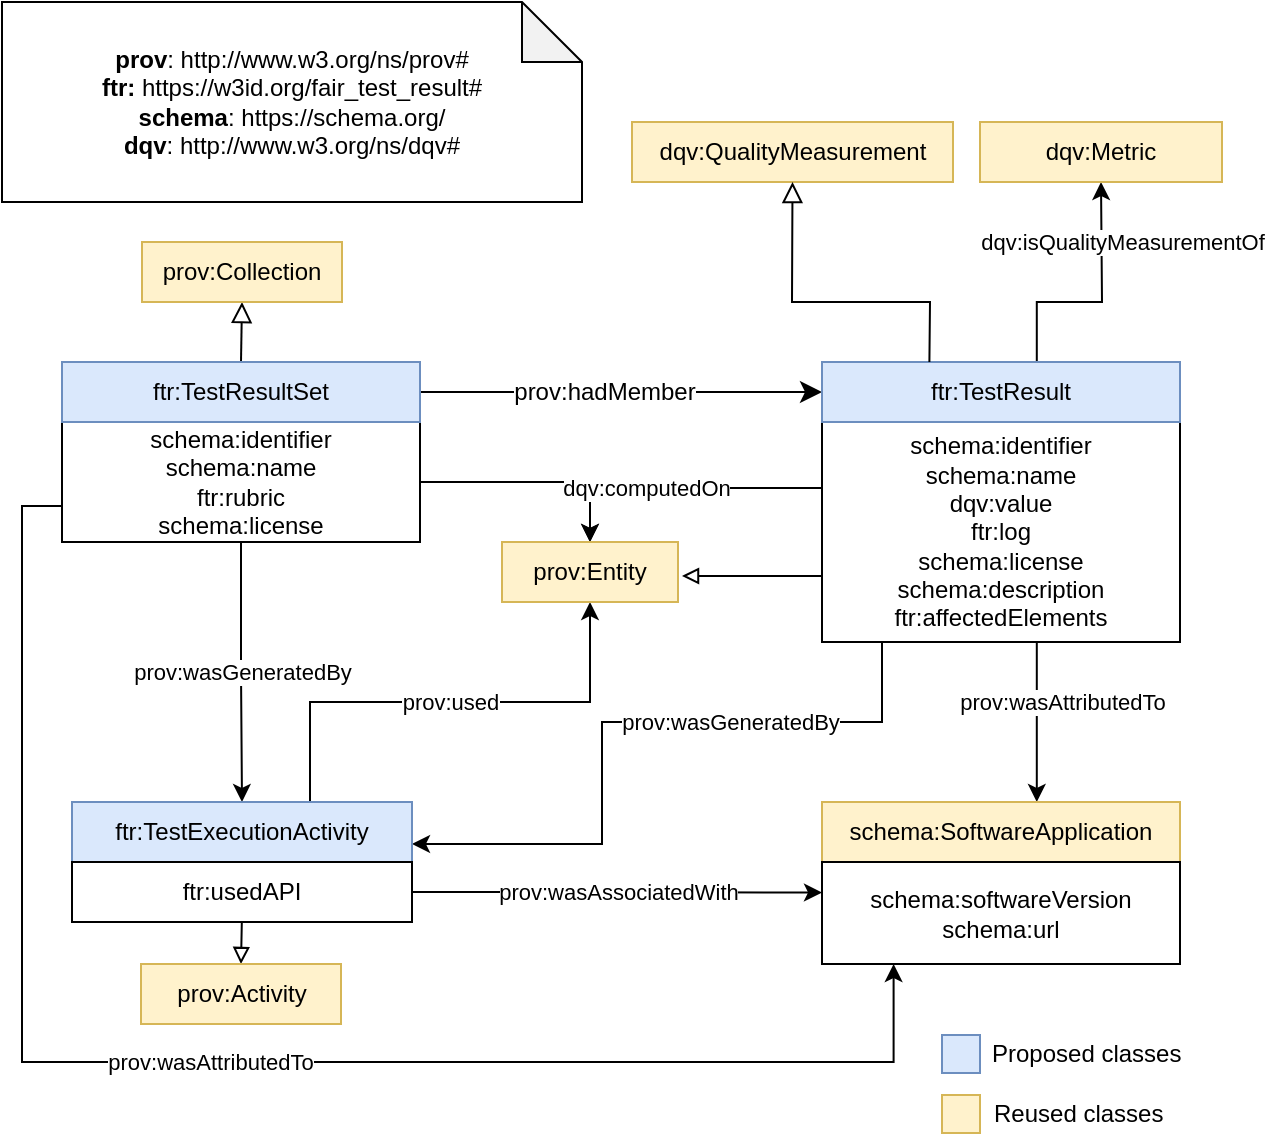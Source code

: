 <mxfile version="24.0.7" type="device">
  <diagram name="Page-1" id="vlnbumIxQ-X_5d-MInLh">
    <mxGraphModel dx="1050" dy="546" grid="1" gridSize="10" guides="1" tooltips="1" connect="1" arrows="1" fold="1" page="1" pageScale="1" pageWidth="850" pageHeight="1100" math="0" shadow="0">
      <root>
        <mxCell id="0" />
        <mxCell id="1" parent="0" />
        <mxCell id="vI-MFLkhHtfMaqCm2XP_-1" value="" style="endArrow=block;html=1;fontColor=#000099;exitX=0.5;exitY=0;exitDx=0;exitDy=0;endFill=0;entryX=0.5;entryY=1;entryDx=0;entryDy=0;endSize=8;arcSize=0;rounded=0;" parent="1" source="vI-MFLkhHtfMaqCm2XP_-10" target="vI-MFLkhHtfMaqCm2XP_-2" edge="1">
          <mxGeometry width="50" height="50" relative="1" as="geometry">
            <mxPoint x="-45" y="160" as="sourcePoint" />
            <mxPoint x="113.0" y="160" as="targetPoint" />
          </mxGeometry>
        </mxCell>
        <mxCell id="vI-MFLkhHtfMaqCm2XP_-2" value="prov:Collection" style="rounded=0;whiteSpace=wrap;html=1;snapToPoint=1;points=[[0.1,0],[0.2,0],[0.3,0],[0.4,0],[0.5,0],[0.6,0],[0.7,0],[0.8,0],[0.9,0],[0,0.1],[0,0.3],[0,0.5],[0,0.7],[0,0.9],[0.1,1],[0.2,1],[0.3,1],[0.4,1],[0.5,1],[0.6,1],[0.7,1],[0.8,1],[0.9,1],[1,0.1],[1,0.3],[1,0.5],[1,0.7],[1,0.9]];fillColor=#fff2cc;strokeColor=#d6b656;" parent="1" vertex="1">
          <mxGeometry x="180" y="140" width="100" height="30" as="geometry" />
        </mxCell>
        <mxCell id="vI-MFLkhHtfMaqCm2XP_-6" value="" style="endArrow=classic;html=1;exitX=1;exitY=0.5;exitDx=0;exitDy=0;entryX=0;entryY=0.5;entryDx=0;entryDy=0;endSize=8;arcSize=0;rounded=0;" parent="1" source="vI-MFLkhHtfMaqCm2XP_-10" target="vI-MFLkhHtfMaqCm2XP_-12" edge="1">
          <mxGeometry width="50" height="50" relative="1" as="geometry">
            <mxPoint x="210" y="308.33" as="sourcePoint" />
            <mxPoint x="422.0" y="308.33" as="targetPoint" />
          </mxGeometry>
        </mxCell>
        <mxCell id="vI-MFLkhHtfMaqCm2XP_-7" value="prov:hadMember" style="text;html=1;align=center;verticalAlign=middle;resizable=0;points=[];labelBackgroundColor=#ffffff;" parent="vI-MFLkhHtfMaqCm2XP_-6" vertex="1" connectable="0">
          <mxGeometry x="-0.127" relative="1" as="geometry">
            <mxPoint x="4.17" as="offset" />
          </mxGeometry>
        </mxCell>
        <mxCell id="vI-MFLkhHtfMaqCm2XP_-8" value="&lt;div&gt;&lt;b&gt;prov&lt;/b&gt;: http://www.w3.org/ns/prov#&lt;/div&gt;&lt;div&gt;&lt;b&gt;ftr:&lt;/b&gt; https://w3id.org/fair_test_result#&lt;br&gt;&lt;b&gt;schema&lt;/b&gt;: https://schema.org/&lt;/div&gt;&lt;div&gt;&lt;b&gt;dqv&lt;/b&gt;: http://www.w3.org/ns/dqv#&lt;/div&gt;" style="shape=note;whiteSpace=wrap;html=1;backgroundOutline=1;darkOpacity=0.05;" parent="1" vertex="1">
          <mxGeometry x="110" y="20" width="290" height="100" as="geometry" />
        </mxCell>
        <mxCell id="vI-MFLkhHtfMaqCm2XP_-19" value="prov:wasGeneratedBy" style="edgeStyle=orthogonalEdgeStyle;rounded=0;orthogonalLoop=1;jettySize=auto;html=1;exitX=0.5;exitY=1;exitDx=0;exitDy=0;entryX=0.5;entryY=0;entryDx=0;entryDy=0;" parent="1" source="vI-MFLkhHtfMaqCm2XP_-9" target="vI-MFLkhHtfMaqCm2XP_-18" edge="1">
          <mxGeometry relative="1" as="geometry" />
        </mxCell>
        <mxCell id="66F9Ok_NJKWJVduE16Qd-2" style="edgeStyle=orthogonalEdgeStyle;rounded=0;orthogonalLoop=1;jettySize=auto;html=1;exitX=1;exitY=0.5;exitDx=0;exitDy=0;entryX=0.5;entryY=0;entryDx=0;entryDy=0;" edge="1" parent="1" source="vI-MFLkhHtfMaqCm2XP_-9" target="vI-MFLkhHtfMaqCm2XP_-21">
          <mxGeometry relative="1" as="geometry" />
        </mxCell>
        <mxCell id="66F9Ok_NJKWJVduE16Qd-4" value="prov:wasAttributedTo" style="edgeStyle=orthogonalEdgeStyle;rounded=0;orthogonalLoop=1;jettySize=auto;html=1;exitX=0;exitY=0.7;exitDx=0;exitDy=0;entryX=0.2;entryY=1;entryDx=0;entryDy=0;" edge="1" parent="1" source="vI-MFLkhHtfMaqCm2XP_-9" target="vI-MFLkhHtfMaqCm2XP_-29">
          <mxGeometry relative="1" as="geometry">
            <Array as="points">
              <mxPoint x="120" y="272" />
              <mxPoint x="120" y="550" />
              <mxPoint x="556" y="550" />
            </Array>
          </mxGeometry>
        </mxCell>
        <mxCell id="vI-MFLkhHtfMaqCm2XP_-9" value="schema:identifier&lt;br&gt;schema:name&lt;br&gt;ftr:rubric&lt;br&gt;schema:license" style="rounded=0;whiteSpace=wrap;html=1;snapToPoint=1;points=[[0.1,0],[0.2,0],[0.3,0],[0.4,0],[0.5,0],[0.6,0],[0.7,0],[0.8,0],[0.9,0],[0,0.1],[0,0.3],[0,0.5],[0,0.7],[0,0.9],[0.1,1],[0.2,1],[0.3,1],[0.4,1],[0.5,1],[0.6,1],[0.7,1],[0.8,1],[0.9,1],[1,0.1],[1,0.3],[1,0.5],[1,0.7],[1,0.9]];" parent="1" vertex="1">
          <mxGeometry x="140" y="230" width="179" height="60" as="geometry" />
        </mxCell>
        <mxCell id="vI-MFLkhHtfMaqCm2XP_-10" value="ftr:TestResultSet" style="rounded=0;whiteSpace=wrap;html=1;snapToPoint=1;points=[[0.1,0],[0.2,0],[0.3,0],[0.4,0],[0.5,0],[0.6,0],[0.7,0],[0.8,0],[0.9,0],[0,0.1],[0,0.3],[0,0.5],[0,0.7],[0,0.9],[0.1,1],[0.2,1],[0.3,1],[0.4,1],[0.5,1],[0.6,1],[0.7,1],[0.8,1],[0.9,1],[1,0.1],[1,0.3],[1,0.5],[1,0.7],[1,0.9]];fillColor=#dae8fc;strokeColor=#6c8ebf;" parent="1" vertex="1">
          <mxGeometry x="140" y="200.0" width="179" height="30" as="geometry" />
        </mxCell>
        <mxCell id="vI-MFLkhHtfMaqCm2XP_-20" value="prov:wasGeneratedBy" style="edgeStyle=orthogonalEdgeStyle;rounded=0;orthogonalLoop=1;jettySize=auto;html=1;exitX=0.162;exitY=1;exitDx=0;exitDy=0;entryX=1;entryY=0.7;entryDx=0;entryDy=0;exitPerimeter=0;" parent="1" source="vI-MFLkhHtfMaqCm2XP_-11" target="vI-MFLkhHtfMaqCm2XP_-18" edge="1">
          <mxGeometry x="-0.307" relative="1" as="geometry">
            <mxPoint x="400" y="410" as="targetPoint" />
            <mxPoint as="offset" />
            <Array as="points">
              <mxPoint x="550" y="340" />
              <mxPoint x="550" y="380" />
              <mxPoint x="410" y="380" />
              <mxPoint x="410" y="441" />
            </Array>
          </mxGeometry>
        </mxCell>
        <mxCell id="vI-MFLkhHtfMaqCm2XP_-23" value="dqv:computedOn" style="edgeStyle=orthogonalEdgeStyle;rounded=0;orthogonalLoop=1;jettySize=auto;html=1;exitX=0;exitY=0.3;exitDx=0;exitDy=0;entryX=0.5;entryY=0;entryDx=0;entryDy=0;" parent="1" source="vI-MFLkhHtfMaqCm2XP_-11" target="vI-MFLkhHtfMaqCm2XP_-21" edge="1">
          <mxGeometry x="0.233" relative="1" as="geometry">
            <mxPoint as="offset" />
          </mxGeometry>
        </mxCell>
        <mxCell id="4Ok5eEkKAuBObgln4hZ5-1" value="prov:wasAttributedTo" style="edgeStyle=orthogonalEdgeStyle;rounded=0;orthogonalLoop=1;jettySize=auto;html=1;exitX=0.6;exitY=1;exitDx=0;exitDy=0;entryX=0.6;entryY=0;entryDx=0;entryDy=0;" parent="1" source="vI-MFLkhHtfMaqCm2XP_-11" target="vI-MFLkhHtfMaqCm2XP_-27" edge="1">
          <mxGeometry x="-0.25" y="13" relative="1" as="geometry">
            <mxPoint as="offset" />
          </mxGeometry>
        </mxCell>
        <mxCell id="66F9Ok_NJKWJVduE16Qd-5" style="edgeStyle=orthogonalEdgeStyle;rounded=0;orthogonalLoop=1;jettySize=auto;html=1;exitX=0;exitY=0.7;exitDx=0;exitDy=0;endArrow=block;endFill=0;" edge="1" parent="1" source="vI-MFLkhHtfMaqCm2XP_-11">
          <mxGeometry relative="1" as="geometry">
            <mxPoint x="450" y="307" as="targetPoint" />
          </mxGeometry>
        </mxCell>
        <mxCell id="vI-MFLkhHtfMaqCm2XP_-11" value="schema:identifier&lt;br&gt;schema:name&lt;br&gt;dqv:value&lt;br&gt;ftr:log&lt;br&gt;schema:license&lt;br&gt;schema:description&lt;br&gt;ftr:affectedElements" style="rounded=0;whiteSpace=wrap;html=1;snapToPoint=1;points=[[0.1,0],[0.2,0],[0.3,0],[0.4,0],[0.5,0],[0.6,0],[0.7,0],[0.8,0],[0.9,0],[0,0.1],[0,0.3],[0,0.5],[0,0.7],[0,0.9],[0.1,1],[0.2,1],[0.3,1],[0.4,1],[0.5,1],[0.6,1],[0.7,1],[0.8,1],[0.9,1],[1,0.1],[1,0.3],[1,0.5],[1,0.7],[1,0.9]];" parent="1" vertex="1">
          <mxGeometry x="520" y="230" width="179" height="110" as="geometry" />
        </mxCell>
        <mxCell id="vI-MFLkhHtfMaqCm2XP_-17" value="dqv:isQualityMeasurementOf" style="edgeStyle=orthogonalEdgeStyle;rounded=0;orthogonalLoop=1;jettySize=auto;html=1;exitX=0.6;exitY=0;exitDx=0;exitDy=0;" parent="1" source="vI-MFLkhHtfMaqCm2XP_-12" target="vI-MFLkhHtfMaqCm2XP_-16" edge="1">
          <mxGeometry x="0.51" y="-10" relative="1" as="geometry">
            <Array as="points">
              <mxPoint x="627" y="170" />
              <mxPoint x="660" y="170" />
            </Array>
            <mxPoint as="offset" />
          </mxGeometry>
        </mxCell>
        <mxCell id="vI-MFLkhHtfMaqCm2XP_-12" value="ftr:TestResult" style="rounded=0;whiteSpace=wrap;html=1;snapToPoint=1;points=[[0.1,0],[0.2,0],[0.3,0],[0.4,0],[0.5,0],[0.6,0],[0.7,0],[0.8,0],[0.9,0],[0,0.1],[0,0.3],[0,0.5],[0,0.7],[0,0.9],[0.1,1],[0.2,1],[0.3,1],[0.4,1],[0.5,1],[0.6,1],[0.7,1],[0.8,1],[0.9,1],[1,0.1],[1,0.3],[1,0.5],[1,0.7],[1,0.9]];fillColor=#dae8fc;strokeColor=#6c8ebf;" parent="1" vertex="1">
          <mxGeometry x="520" y="200.0" width="179" height="30" as="geometry" />
        </mxCell>
        <mxCell id="vI-MFLkhHtfMaqCm2XP_-13" value="dqv:QualityMeasurement" style="rounded=0;whiteSpace=wrap;html=1;snapToPoint=1;points=[[0.1,0],[0.2,0],[0.3,0],[0.4,0],[0.5,0],[0.6,0],[0.7,0],[0.8,0],[0.9,0],[0,0.1],[0,0.3],[0,0.5],[0,0.7],[0,0.9],[0.1,1],[0.2,1],[0.3,1],[0.4,1],[0.5,1],[0.6,1],[0.7,1],[0.8,1],[0.9,1],[1,0.1],[1,0.3],[1,0.5],[1,0.7],[1,0.9]];fillColor=#fff2cc;strokeColor=#d6b656;" parent="1" vertex="1">
          <mxGeometry x="425" y="80" width="160.5" height="30" as="geometry" />
        </mxCell>
        <mxCell id="vI-MFLkhHtfMaqCm2XP_-14" value="" style="endArrow=block;html=1;fontColor=#000099;exitX=0.3;exitY=0;exitDx=0;exitDy=0;endFill=0;entryX=0.5;entryY=1;entryDx=0;entryDy=0;endSize=8;arcSize=0;rounded=0;" parent="1" source="vI-MFLkhHtfMaqCm2XP_-12" target="vI-MFLkhHtfMaqCm2XP_-13" edge="1">
          <mxGeometry width="50" height="50" relative="1" as="geometry">
            <mxPoint x="270" y="230" as="sourcePoint" />
            <mxPoint x="270" y="160" as="targetPoint" />
            <Array as="points">
              <mxPoint x="574" y="170" />
              <mxPoint x="505" y="170" />
            </Array>
          </mxGeometry>
        </mxCell>
        <mxCell id="vI-MFLkhHtfMaqCm2XP_-16" value="dqv:Metric" style="rounded=0;whiteSpace=wrap;html=1;snapToPoint=1;points=[[0.1,0],[0.2,0],[0.3,0],[0.4,0],[0.5,0],[0.6,0],[0.7,0],[0.8,0],[0.9,0],[0,0.1],[0,0.3],[0,0.5],[0,0.7],[0,0.9],[0.1,1],[0.2,1],[0.3,1],[0.4,1],[0.5,1],[0.6,1],[0.7,1],[0.8,1],[0.9,1],[1,0.1],[1,0.3],[1,0.5],[1,0.7],[1,0.9]];fillColor=#fff2cc;strokeColor=#d6b656;" parent="1" vertex="1">
          <mxGeometry x="599" y="80" width="121" height="30" as="geometry" />
        </mxCell>
        <mxCell id="vI-MFLkhHtfMaqCm2XP_-22" value="prov:used" style="edgeStyle=orthogonalEdgeStyle;rounded=0;orthogonalLoop=1;jettySize=auto;html=1;exitX=0.7;exitY=0;exitDx=0;exitDy=0;" parent="1" source="vI-MFLkhHtfMaqCm2XP_-18" target="vI-MFLkhHtfMaqCm2XP_-21" edge="1">
          <mxGeometry relative="1" as="geometry" />
        </mxCell>
        <mxCell id="vI-MFLkhHtfMaqCm2XP_-25" style="edgeStyle=orthogonalEdgeStyle;rounded=0;orthogonalLoop=1;jettySize=auto;html=1;exitX=0.5;exitY=1;exitDx=0;exitDy=0;entryX=0.5;entryY=0;entryDx=0;entryDy=0;endArrow=block;endFill=0;" parent="1" source="vI-MFLkhHtfMaqCm2XP_-18" target="vI-MFLkhHtfMaqCm2XP_-24" edge="1">
          <mxGeometry relative="1" as="geometry" />
        </mxCell>
        <mxCell id="vI-MFLkhHtfMaqCm2XP_-18" value="ftr:TestExecutionActivity" style="rounded=0;whiteSpace=wrap;html=1;snapToPoint=1;points=[[0.1,0],[0.2,0],[0.3,0],[0.4,0],[0.5,0],[0.6,0],[0.7,0],[0.8,0],[0.9,0],[0,0.1],[0,0.3],[0,0.5],[0,0.7],[0,0.9],[0.1,1],[0.2,1],[0.3,1],[0.4,1],[0.5,1],[0.6,1],[0.7,1],[0.8,1],[0.9,1],[1,0.1],[1,0.3],[1,0.5],[1,0.7],[1,0.9]];fillColor=#dae8fc;strokeColor=#6c8ebf;" parent="1" vertex="1">
          <mxGeometry x="145" y="420" width="170" height="30" as="geometry" />
        </mxCell>
        <mxCell id="vI-MFLkhHtfMaqCm2XP_-21" value="prov:Entity" style="rounded=0;whiteSpace=wrap;html=1;snapToPoint=1;points=[[0.1,0],[0.2,0],[0.3,0],[0.4,0],[0.5,0],[0.6,0],[0.7,0],[0.8,0],[0.9,0],[0,0.1],[0,0.3],[0,0.5],[0,0.7],[0,0.9],[0.1,1],[0.2,1],[0.3,1],[0.4,1],[0.5,1],[0.6,1],[0.7,1],[0.8,1],[0.9,1],[1,0.1],[1,0.3],[1,0.5],[1,0.7],[1,0.9]];fillColor=#fff2cc;strokeColor=#d6b656;" parent="1" vertex="1">
          <mxGeometry x="360" y="290" width="88" height="30" as="geometry" />
        </mxCell>
        <mxCell id="vI-MFLkhHtfMaqCm2XP_-24" value="prov:Activity" style="rounded=0;whiteSpace=wrap;html=1;snapToPoint=1;points=[[0.1,0],[0.2,0],[0.3,0],[0.4,0],[0.5,0],[0.6,0],[0.7,0],[0.8,0],[0.9,0],[0,0.1],[0,0.3],[0,0.5],[0,0.7],[0,0.9],[0.1,1],[0.2,1],[0.3,1],[0.4,1],[0.5,1],[0.6,1],[0.7,1],[0.8,1],[0.9,1],[1,0.1],[1,0.3],[1,0.5],[1,0.7],[1,0.9]];fillColor=#fff2cc;strokeColor=#d6b656;" parent="1" vertex="1">
          <mxGeometry x="179.5" y="501" width="100" height="30" as="geometry" />
        </mxCell>
        <mxCell id="4Ok5eEkKAuBObgln4hZ5-2" value="prov:wasAssociatedWith" style="edgeStyle=orthogonalEdgeStyle;rounded=0;orthogonalLoop=1;jettySize=auto;html=1;exitX=1;exitY=0.5;exitDx=0;exitDy=0;entryX=0;entryY=0.3;entryDx=0;entryDy=0;" parent="1" source="vI-MFLkhHtfMaqCm2XP_-26" target="vI-MFLkhHtfMaqCm2XP_-29" edge="1">
          <mxGeometry relative="1" as="geometry" />
        </mxCell>
        <mxCell id="vI-MFLkhHtfMaqCm2XP_-26" value="ftr:usedAPI" style="rounded=0;whiteSpace=wrap;html=1;snapToPoint=1;points=[[0.1,0],[0.2,0],[0.3,0],[0.4,0],[0.5,0],[0.6,0],[0.7,0],[0.8,0],[0.9,0],[0,0.1],[0,0.3],[0,0.5],[0,0.7],[0,0.9],[0.1,1],[0.2,1],[0.3,1],[0.4,1],[0.5,1],[0.6,1],[0.7,1],[0.8,1],[0.9,1],[1,0.1],[1,0.3],[1,0.5],[1,0.7],[1,0.9]];" parent="1" vertex="1">
          <mxGeometry x="145" y="450" width="170" height="30" as="geometry" />
        </mxCell>
        <mxCell id="vI-MFLkhHtfMaqCm2XP_-27" value="schema:SoftwareApplication" style="rounded=0;whiteSpace=wrap;html=1;snapToPoint=1;points=[[0.1,0],[0.2,0],[0.3,0],[0.4,0],[0.5,0],[0.6,0],[0.7,0],[0.8,0],[0.9,0],[0,0.1],[0,0.3],[0,0.5],[0,0.7],[0,0.9],[0.1,1],[0.2,1],[0.3,1],[0.4,1],[0.5,1],[0.6,1],[0.7,1],[0.8,1],[0.9,1],[1,0.1],[1,0.3],[1,0.5],[1,0.7],[1,0.9]];fillColor=#fff2cc;strokeColor=#d6b656;" parent="1" vertex="1">
          <mxGeometry x="520" y="420.0" width="179" height="30" as="geometry" />
        </mxCell>
        <mxCell id="vI-MFLkhHtfMaqCm2XP_-29" value="schema:softwareVersion&lt;br&gt;schema:url" style="rounded=0;whiteSpace=wrap;html=1;snapToPoint=1;points=[[0.1,0],[0.2,0],[0.3,0],[0.4,0],[0.5,0],[0.6,0],[0.7,0],[0.8,0],[0.9,0],[0,0.1],[0,0.3],[0,0.5],[0,0.7],[0,0.9],[0.1,1],[0.2,1],[0.3,1],[0.4,1],[0.5,1],[0.6,1],[0.7,1],[0.8,1],[0.9,1],[1,0.1],[1,0.3],[1,0.5],[1,0.7],[1,0.9]];" parent="1" vertex="1">
          <mxGeometry x="520" y="450" width="179" height="51" as="geometry" />
        </mxCell>
        <mxCell id="66F9Ok_NJKWJVduE16Qd-6" value="" style="whiteSpace=wrap;html=1;aspect=fixed;fillColor=#dae8fc;strokeColor=#6c8ebf;" vertex="1" parent="1">
          <mxGeometry x="580" y="536.5" width="19" height="19" as="geometry" />
        </mxCell>
        <mxCell id="66F9Ok_NJKWJVduE16Qd-7" value="" style="whiteSpace=wrap;html=1;aspect=fixed;fillColor=#fff2cc;strokeColor=#d6b656;" vertex="1" parent="1">
          <mxGeometry x="580" y="566.5" width="19" height="19" as="geometry" />
        </mxCell>
        <mxCell id="66F9Ok_NJKWJVduE16Qd-8" value="Proposed classes" style="text;html=1;align=left;verticalAlign=middle;whiteSpace=wrap;rounded=0;" vertex="1" parent="1">
          <mxGeometry x="603" y="531" width="121" height="30" as="geometry" />
        </mxCell>
        <mxCell id="66F9Ok_NJKWJVduE16Qd-9" value="Reused classes" style="text;html=1;align=left;verticalAlign=middle;whiteSpace=wrap;rounded=0;" vertex="1" parent="1">
          <mxGeometry x="604" y="561" width="121" height="30" as="geometry" />
        </mxCell>
      </root>
    </mxGraphModel>
  </diagram>
</mxfile>
